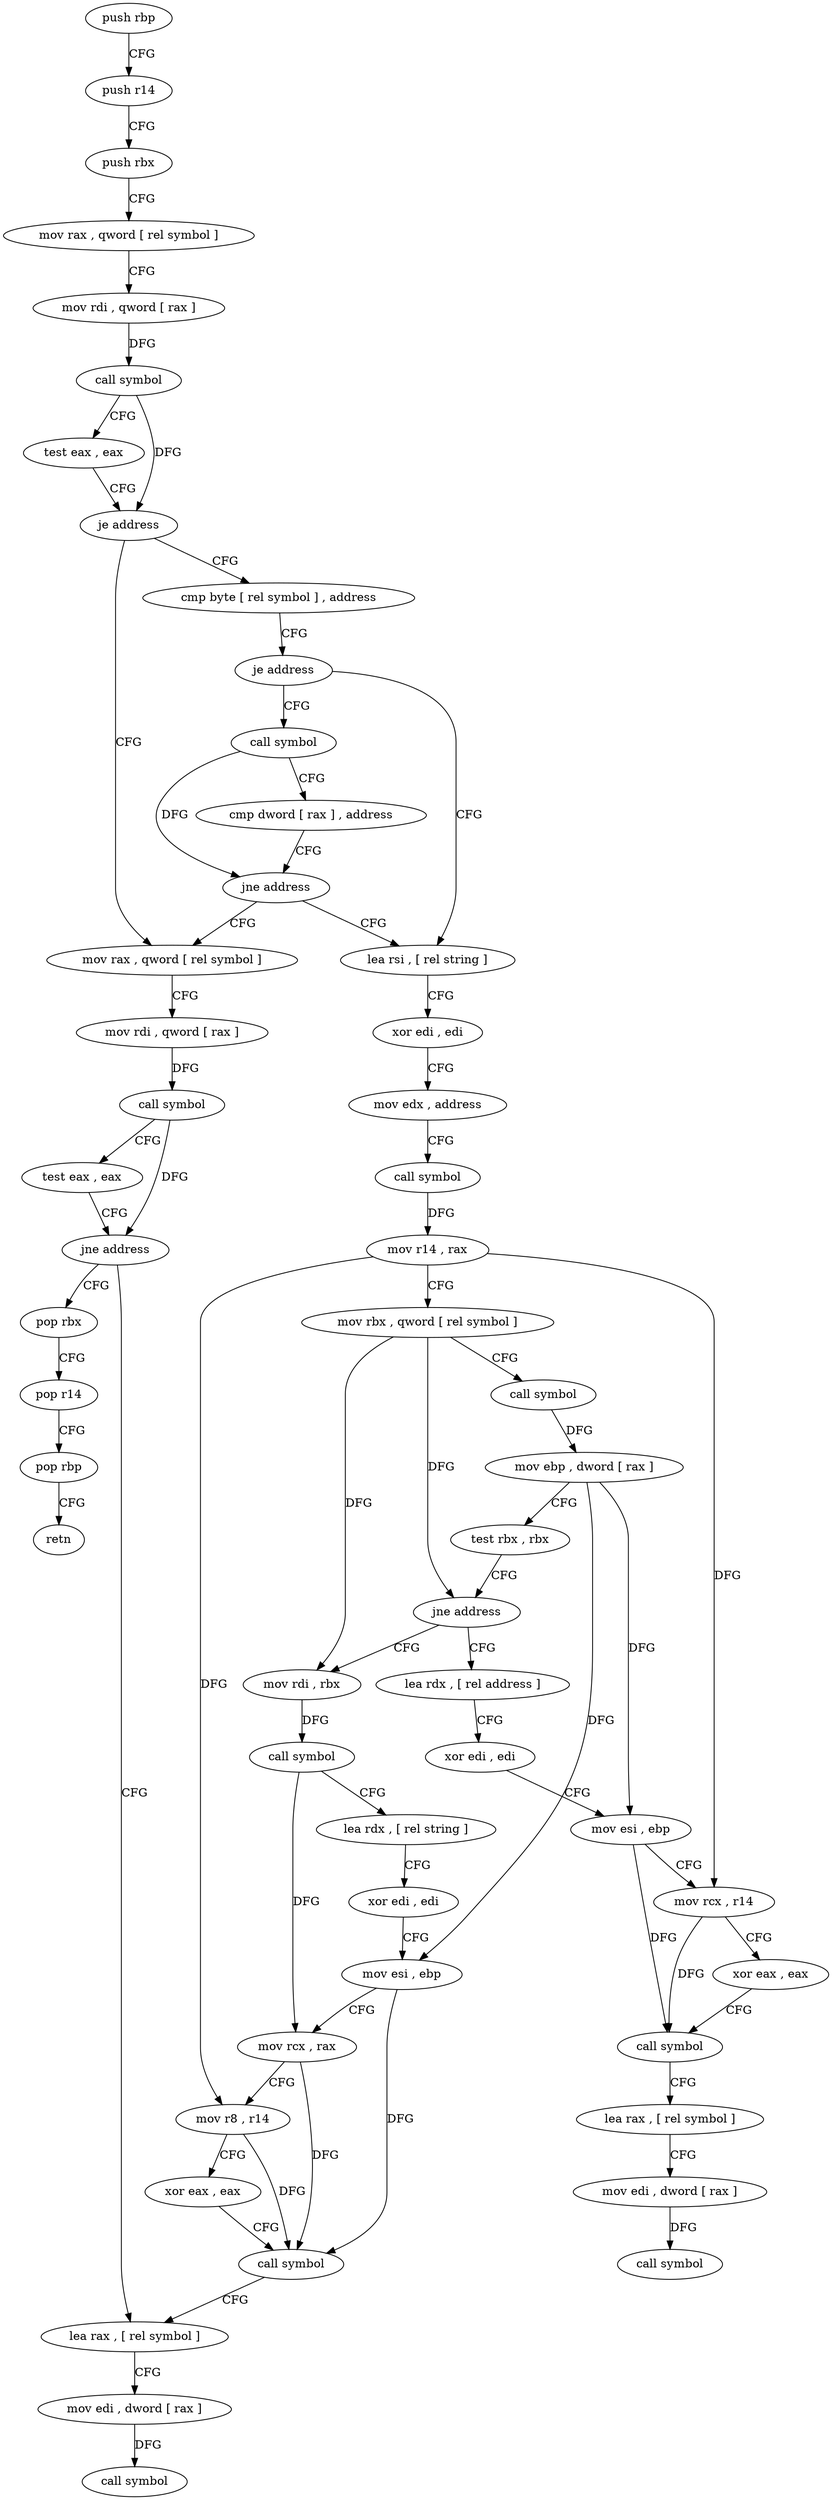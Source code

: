 digraph "func" {
"4216176" [label = "push rbp" ]
"4216177" [label = "push r14" ]
"4216179" [label = "push rbx" ]
"4216180" [label = "mov rax , qword [ rel symbol ]" ]
"4216187" [label = "mov rdi , qword [ rax ]" ]
"4216190" [label = "call symbol" ]
"4216195" [label = "test eax , eax" ]
"4216197" [label = "je address" ]
"4216218" [label = "mov rax , qword [ rel symbol ]" ]
"4216199" [label = "cmp byte [ rel symbol ] , address" ]
"4216225" [label = "mov rdi , qword [ rax ]" ]
"4216228" [label = "call symbol" ]
"4216233" [label = "test eax , eax" ]
"4216235" [label = "jne address" ]
"4216350" [label = "lea rax , [ rel symbol ]" ]
"4216237" [label = "pop rbx" ]
"4216206" [label = "je address" ]
"4216242" [label = "lea rsi , [ rel string ]" ]
"4216208" [label = "call symbol" ]
"4216357" [label = "mov edi , dword [ rax ]" ]
"4216359" [label = "call symbol" ]
"4216238" [label = "pop r14" ]
"4216240" [label = "pop rbp" ]
"4216241" [label = "retn" ]
"4216249" [label = "xor edi , edi" ]
"4216251" [label = "mov edx , address" ]
"4216256" [label = "call symbol" ]
"4216261" [label = "mov r14 , rax" ]
"4216264" [label = "mov rbx , qword [ rel symbol ]" ]
"4216271" [label = "call symbol" ]
"4216276" [label = "mov ebp , dword [ rax ]" ]
"4216278" [label = "test rbx , rbx" ]
"4216281" [label = "jne address" ]
"4216318" [label = "mov rdi , rbx" ]
"4216283" [label = "lea rdx , [ rel address ]" ]
"4216213" [label = "cmp dword [ rax ] , address" ]
"4216216" [label = "jne address" ]
"4216321" [label = "call symbol" ]
"4216326" [label = "lea rdx , [ rel string ]" ]
"4216333" [label = "xor edi , edi" ]
"4216335" [label = "mov esi , ebp" ]
"4216337" [label = "mov rcx , rax" ]
"4216340" [label = "mov r8 , r14" ]
"4216343" [label = "xor eax , eax" ]
"4216345" [label = "call symbol" ]
"4216290" [label = "xor edi , edi" ]
"4216292" [label = "mov esi , ebp" ]
"4216294" [label = "mov rcx , r14" ]
"4216297" [label = "xor eax , eax" ]
"4216299" [label = "call symbol" ]
"4216304" [label = "lea rax , [ rel symbol ]" ]
"4216311" [label = "mov edi , dword [ rax ]" ]
"4216313" [label = "call symbol" ]
"4216176" -> "4216177" [ label = "CFG" ]
"4216177" -> "4216179" [ label = "CFG" ]
"4216179" -> "4216180" [ label = "CFG" ]
"4216180" -> "4216187" [ label = "CFG" ]
"4216187" -> "4216190" [ label = "DFG" ]
"4216190" -> "4216195" [ label = "CFG" ]
"4216190" -> "4216197" [ label = "DFG" ]
"4216195" -> "4216197" [ label = "CFG" ]
"4216197" -> "4216218" [ label = "CFG" ]
"4216197" -> "4216199" [ label = "CFG" ]
"4216218" -> "4216225" [ label = "CFG" ]
"4216199" -> "4216206" [ label = "CFG" ]
"4216225" -> "4216228" [ label = "DFG" ]
"4216228" -> "4216233" [ label = "CFG" ]
"4216228" -> "4216235" [ label = "DFG" ]
"4216233" -> "4216235" [ label = "CFG" ]
"4216235" -> "4216350" [ label = "CFG" ]
"4216235" -> "4216237" [ label = "CFG" ]
"4216350" -> "4216357" [ label = "CFG" ]
"4216237" -> "4216238" [ label = "CFG" ]
"4216206" -> "4216242" [ label = "CFG" ]
"4216206" -> "4216208" [ label = "CFG" ]
"4216242" -> "4216249" [ label = "CFG" ]
"4216208" -> "4216213" [ label = "CFG" ]
"4216208" -> "4216216" [ label = "DFG" ]
"4216357" -> "4216359" [ label = "DFG" ]
"4216238" -> "4216240" [ label = "CFG" ]
"4216240" -> "4216241" [ label = "CFG" ]
"4216249" -> "4216251" [ label = "CFG" ]
"4216251" -> "4216256" [ label = "CFG" ]
"4216256" -> "4216261" [ label = "DFG" ]
"4216261" -> "4216264" [ label = "CFG" ]
"4216261" -> "4216340" [ label = "DFG" ]
"4216261" -> "4216294" [ label = "DFG" ]
"4216264" -> "4216271" [ label = "CFG" ]
"4216264" -> "4216281" [ label = "DFG" ]
"4216264" -> "4216318" [ label = "DFG" ]
"4216271" -> "4216276" [ label = "DFG" ]
"4216276" -> "4216278" [ label = "CFG" ]
"4216276" -> "4216335" [ label = "DFG" ]
"4216276" -> "4216292" [ label = "DFG" ]
"4216278" -> "4216281" [ label = "CFG" ]
"4216281" -> "4216318" [ label = "CFG" ]
"4216281" -> "4216283" [ label = "CFG" ]
"4216318" -> "4216321" [ label = "DFG" ]
"4216283" -> "4216290" [ label = "CFG" ]
"4216213" -> "4216216" [ label = "CFG" ]
"4216216" -> "4216242" [ label = "CFG" ]
"4216216" -> "4216218" [ label = "CFG" ]
"4216321" -> "4216326" [ label = "CFG" ]
"4216321" -> "4216337" [ label = "DFG" ]
"4216326" -> "4216333" [ label = "CFG" ]
"4216333" -> "4216335" [ label = "CFG" ]
"4216335" -> "4216337" [ label = "CFG" ]
"4216335" -> "4216345" [ label = "DFG" ]
"4216337" -> "4216340" [ label = "CFG" ]
"4216337" -> "4216345" [ label = "DFG" ]
"4216340" -> "4216343" [ label = "CFG" ]
"4216340" -> "4216345" [ label = "DFG" ]
"4216343" -> "4216345" [ label = "CFG" ]
"4216345" -> "4216350" [ label = "CFG" ]
"4216290" -> "4216292" [ label = "CFG" ]
"4216292" -> "4216294" [ label = "CFG" ]
"4216292" -> "4216299" [ label = "DFG" ]
"4216294" -> "4216297" [ label = "CFG" ]
"4216294" -> "4216299" [ label = "DFG" ]
"4216297" -> "4216299" [ label = "CFG" ]
"4216299" -> "4216304" [ label = "CFG" ]
"4216304" -> "4216311" [ label = "CFG" ]
"4216311" -> "4216313" [ label = "DFG" ]
}
